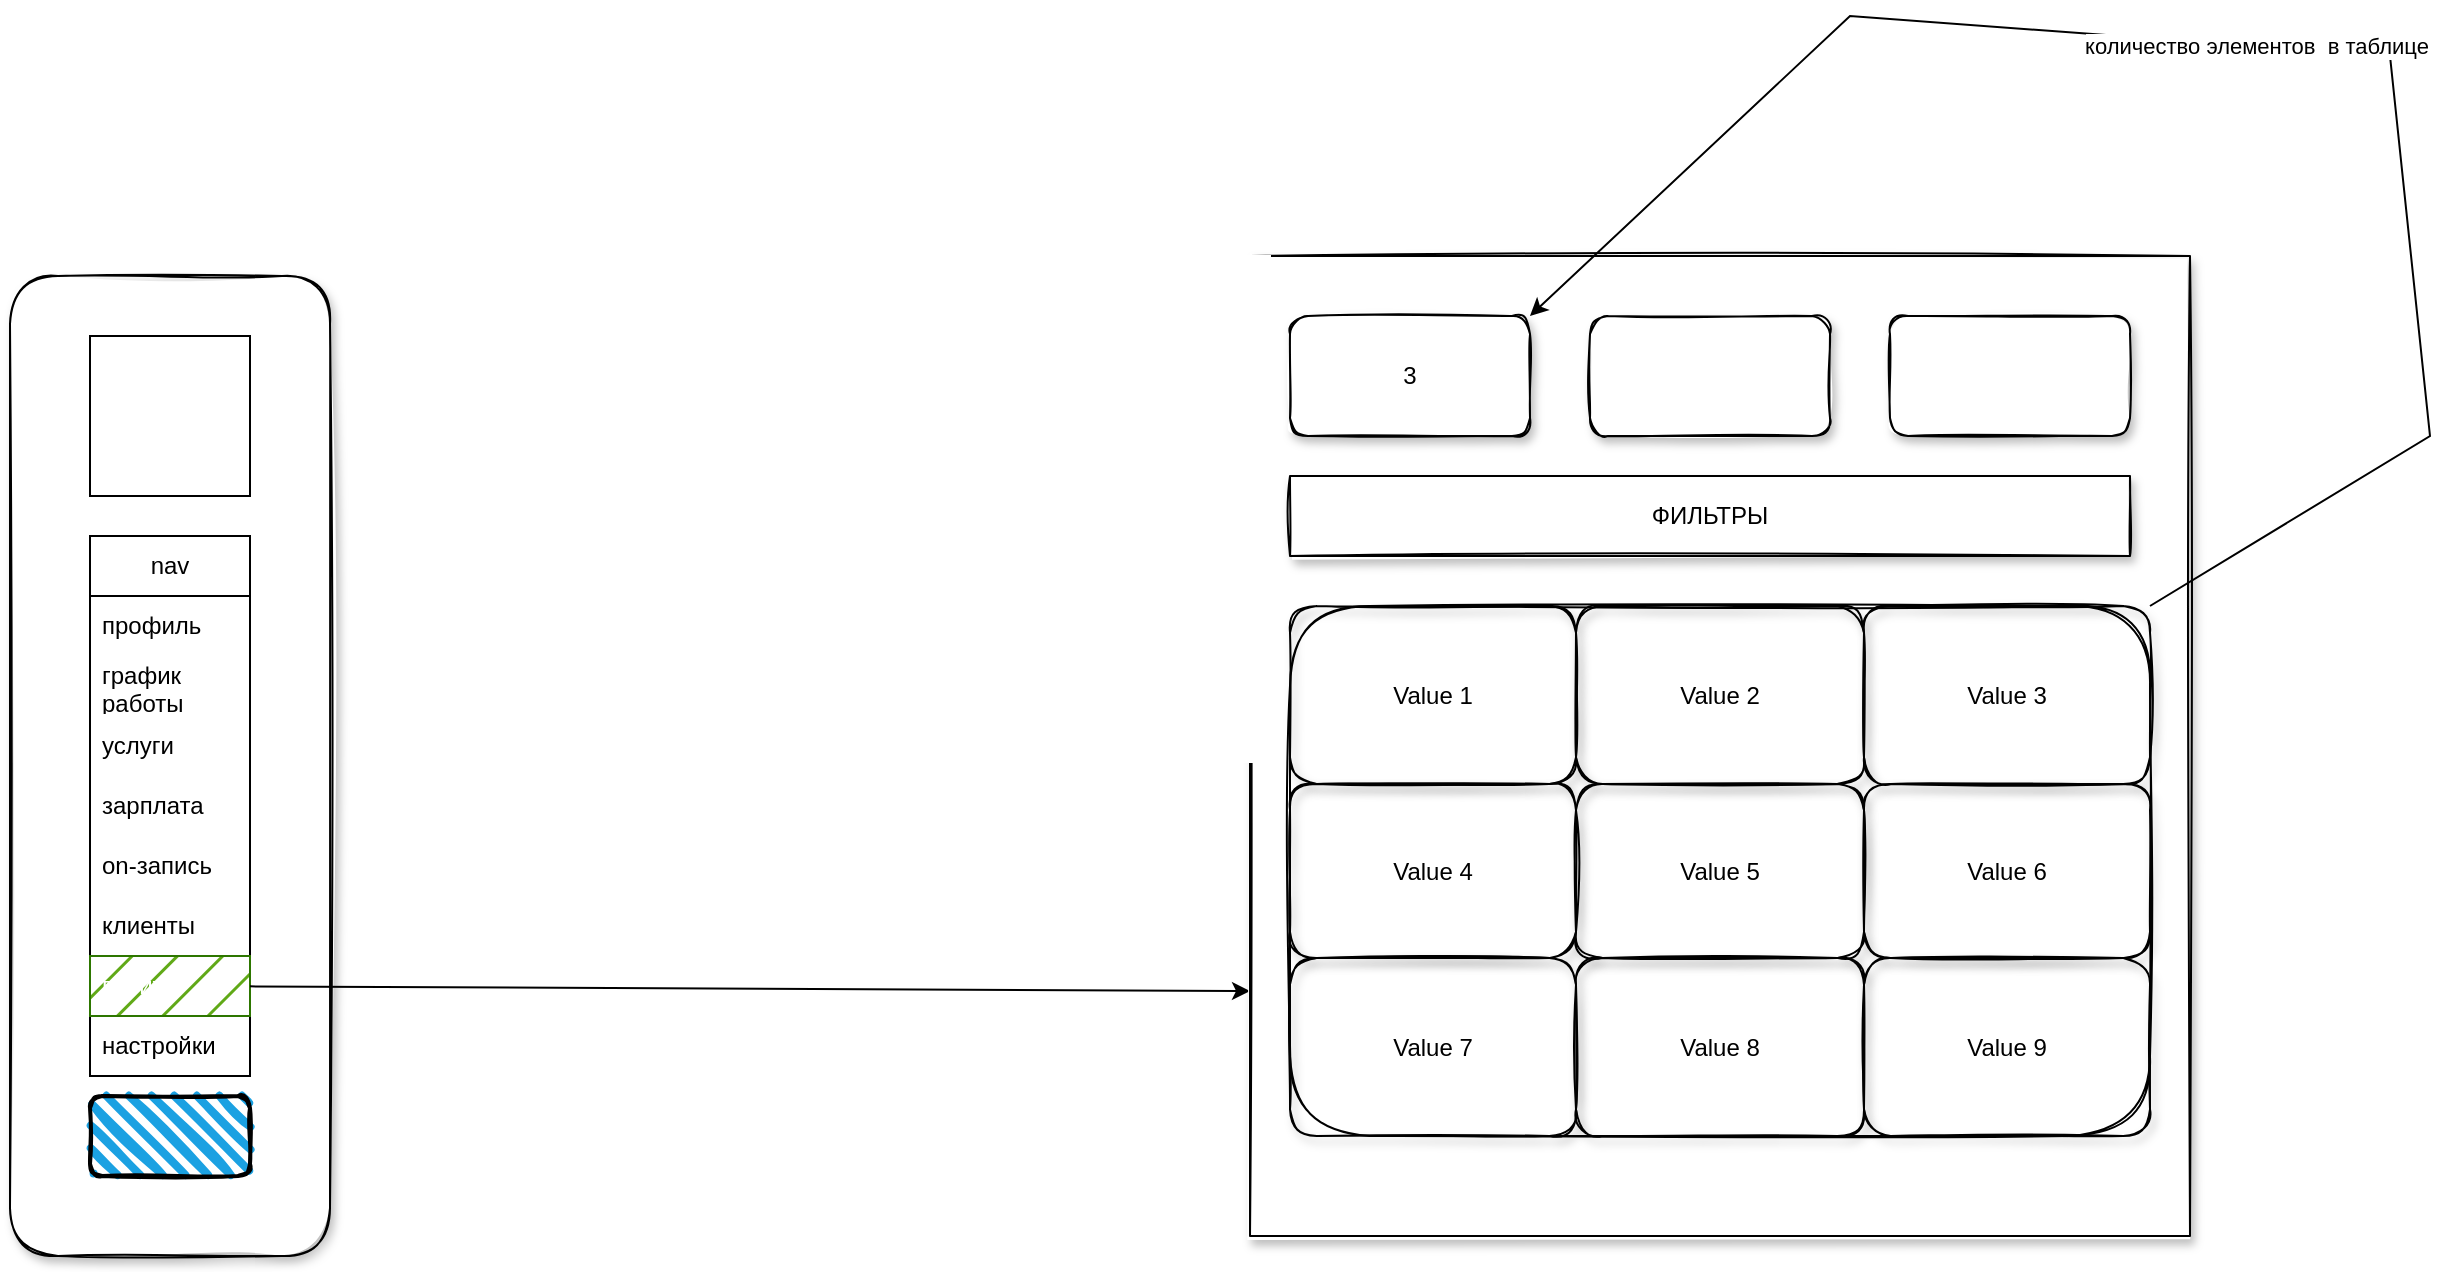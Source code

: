 <mxfile version="20.6.0" type="github">
  <diagram id="Y-mtkWwKNh4w1mjbg1Gi" name="Страница 1">
    <mxGraphModel dx="1880" dy="653" grid="1" gridSize="10" guides="1" tooltips="1" connect="1" arrows="1" fold="1" page="1" pageScale="1" pageWidth="827" pageHeight="1169" math="0" shadow="0">
      <root>
        <mxCell id="0" />
        <mxCell id="1" parent="0" />
        <mxCell id="3NvF7muYeerl8GFlrplS-16" value="" style="rounded=1;whiteSpace=wrap;html=1;fillStyle=auto;glass=0;shadow=1;sketch=1;" vertex="1" parent="1">
          <mxGeometry x="-240" y="360" width="160" height="490" as="geometry" />
        </mxCell>
        <mxCell id="3NvF7muYeerl8GFlrplS-3" value="" style="whiteSpace=wrap;html=1;aspect=fixed;fillStyle=hatch;" vertex="1" parent="1">
          <mxGeometry x="-200" y="390" width="80" height="80" as="geometry" />
        </mxCell>
        <mxCell id="3NvF7muYeerl8GFlrplS-4" value="nav" style="swimlane;fontStyle=0;childLayout=stackLayout;horizontal=1;startSize=30;horizontalStack=0;resizeParent=1;resizeParentMax=0;resizeLast=0;collapsible=1;marginBottom=0;whiteSpace=wrap;html=1;fillStyle=hatch;" vertex="1" parent="1">
          <mxGeometry x="-200" y="490" width="80" height="270" as="geometry" />
        </mxCell>
        <mxCell id="3NvF7muYeerl8GFlrplS-5" value="профиль&lt;br&gt;" style="text;strokeColor=none;fillColor=none;align=left;verticalAlign=middle;spacingLeft=4;spacingRight=4;overflow=hidden;points=[[0,0.5],[1,0.5]];portConstraint=eastwest;rotatable=0;whiteSpace=wrap;html=1;fillStyle=hatch;" vertex="1" parent="3NvF7muYeerl8GFlrplS-4">
          <mxGeometry y="30" width="80" height="30" as="geometry" />
        </mxCell>
        <mxCell id="3NvF7muYeerl8GFlrplS-6" value="график работы" style="text;strokeColor=none;fillColor=none;align=left;verticalAlign=middle;spacingLeft=4;spacingRight=4;overflow=hidden;points=[[0,0.5],[1,0.5]];portConstraint=eastwest;rotatable=0;whiteSpace=wrap;html=1;fillStyle=hatch;" vertex="1" parent="3NvF7muYeerl8GFlrplS-4">
          <mxGeometry y="60" width="80" height="30" as="geometry" />
        </mxCell>
        <mxCell id="3NvF7muYeerl8GFlrplS-8" value="услуги" style="text;strokeColor=none;fillColor=none;align=left;verticalAlign=middle;spacingLeft=4;spacingRight=4;overflow=hidden;points=[[0,0.5],[1,0.5]];portConstraint=eastwest;rotatable=0;whiteSpace=wrap;html=1;fillStyle=hatch;" vertex="1" parent="3NvF7muYeerl8GFlrplS-4">
          <mxGeometry y="90" width="80" height="30" as="geometry" />
        </mxCell>
        <mxCell id="3NvF7muYeerl8GFlrplS-7" value="зарплата" style="text;strokeColor=none;fillColor=none;align=left;verticalAlign=middle;spacingLeft=4;spacingRight=4;overflow=hidden;points=[[0,0.5],[1,0.5]];portConstraint=eastwest;rotatable=0;whiteSpace=wrap;html=1;fillStyle=hatch;" vertex="1" parent="3NvF7muYeerl8GFlrplS-4">
          <mxGeometry y="120" width="80" height="30" as="geometry" />
        </mxCell>
        <mxCell id="3NvF7muYeerl8GFlrplS-9" value="on-запись" style="text;strokeColor=none;fillColor=none;align=left;verticalAlign=middle;spacingLeft=4;spacingRight=4;overflow=hidden;points=[[0,0.5],[1,0.5]];portConstraint=eastwest;rotatable=0;whiteSpace=wrap;html=1;fillStyle=hatch;" vertex="1" parent="3NvF7muYeerl8GFlrplS-4">
          <mxGeometry y="150" width="80" height="30" as="geometry" />
        </mxCell>
        <mxCell id="3NvF7muYeerl8GFlrplS-10" value="клиенты&amp;nbsp;" style="text;strokeColor=none;fillColor=none;align=left;verticalAlign=middle;spacingLeft=4;spacingRight=4;overflow=hidden;points=[[0,0.5],[1,0.5]];portConstraint=eastwest;rotatable=0;whiteSpace=wrap;html=1;fillStyle=hatch;" vertex="1" parent="3NvF7muYeerl8GFlrplS-4">
          <mxGeometry y="180" width="80" height="30" as="geometry" />
        </mxCell>
        <mxCell id="3NvF7muYeerl8GFlrplS-11" value="визиты" style="text;strokeColor=#2D7600;fillColor=#60a917;align=left;verticalAlign=middle;spacingLeft=4;spacingRight=4;overflow=hidden;points=[[0,0.5],[1,0.5]];portConstraint=eastwest;rotatable=0;whiteSpace=wrap;html=1;fillStyle=hatch;fontColor=#ffffff;" vertex="1" parent="3NvF7muYeerl8GFlrplS-4">
          <mxGeometry y="210" width="80" height="30" as="geometry" />
        </mxCell>
        <mxCell id="3NvF7muYeerl8GFlrplS-12" value="настройки" style="text;strokeColor=none;fillColor=none;align=left;verticalAlign=middle;spacingLeft=4;spacingRight=4;overflow=hidden;points=[[0,0.5],[1,0.5]];portConstraint=eastwest;rotatable=0;whiteSpace=wrap;html=1;fillStyle=hatch;" vertex="1" parent="3NvF7muYeerl8GFlrplS-4">
          <mxGeometry y="240" width="80" height="30" as="geometry" />
        </mxCell>
        <mxCell id="3NvF7muYeerl8GFlrplS-14" value="" style="rounded=1;whiteSpace=wrap;html=1;strokeWidth=2;fillWeight=4;hachureGap=8;hachureAngle=45;fillColor=#1ba1e2;sketch=1;fillStyle=hatch;" vertex="1" parent="1">
          <mxGeometry x="-200" y="770" width="80" height="40" as="geometry" />
        </mxCell>
        <mxCell id="3NvF7muYeerl8GFlrplS-18" value="" style="endArrow=classic;html=1;rounded=0;entryX=0;entryY=0.75;entryDx=0;entryDy=0;" edge="1" parent="1" source="3NvF7muYeerl8GFlrplS-11" target="3NvF7muYeerl8GFlrplS-21">
          <mxGeometry width="50" height="50" relative="1" as="geometry">
            <mxPoint x="540" y="630" as="sourcePoint" />
            <mxPoint x="590" y="580" as="targetPoint" />
          </mxGeometry>
        </mxCell>
        <mxCell id="3NvF7muYeerl8GFlrplS-21" value="" style="rounded=0;whiteSpace=wrap;html=1;shadow=1;glass=0;sketch=1;fillStyle=auto;fillColor=default;" vertex="1" parent="1">
          <mxGeometry x="380" y="350" width="470" height="490" as="geometry" />
        </mxCell>
        <mxCell id="3NvF7muYeerl8GFlrplS-22" value="3" style="rounded=1;whiteSpace=wrap;html=1;shadow=1;glass=0;sketch=1;fillStyle=auto;fillColor=default;" vertex="1" parent="1">
          <mxGeometry x="400" y="380" width="120" height="60" as="geometry" />
        </mxCell>
        <mxCell id="3NvF7muYeerl8GFlrplS-23" value="" style="rounded=1;whiteSpace=wrap;html=1;shadow=1;glass=0;sketch=1;fillStyle=auto;fillColor=default;" vertex="1" parent="1">
          <mxGeometry x="550" y="380" width="120" height="60" as="geometry" />
        </mxCell>
        <mxCell id="3NvF7muYeerl8GFlrplS-24" value="" style="rounded=1;whiteSpace=wrap;html=1;shadow=1;glass=0;sketch=1;fillStyle=auto;fillColor=default;" vertex="1" parent="1">
          <mxGeometry x="700" y="380" width="120" height="60" as="geometry" />
        </mxCell>
        <mxCell id="3NvF7muYeerl8GFlrplS-25" value="ФИЛЬТРЫ" style="rounded=0;whiteSpace=wrap;html=1;shadow=1;glass=0;sketch=1;fillStyle=auto;fillColor=default;" vertex="1" parent="1">
          <mxGeometry x="400" y="460" width="420" height="40" as="geometry" />
        </mxCell>
        <mxCell id="3NvF7muYeerl8GFlrplS-55" value="" style="endArrow=classic;html=1;rounded=0;entryX=1;entryY=0;entryDx=0;entryDy=0;exitX=1;exitY=0;exitDx=0;exitDy=0;" edge="1" parent="1" source="3NvF7muYeerl8GFlrplS-65" target="3NvF7muYeerl8GFlrplS-22">
          <mxGeometry relative="1" as="geometry">
            <mxPoint x="830" y="527" as="sourcePoint" />
            <mxPoint x="950" y="390" as="targetPoint" />
            <Array as="points">
              <mxPoint x="970" y="440" />
              <mxPoint x="950" y="250" />
              <mxPoint x="680" y="230" />
            </Array>
          </mxGeometry>
        </mxCell>
        <mxCell id="3NvF7muYeerl8GFlrplS-56" value="количество элементов&amp;nbsp; в таблице" style="edgeLabel;resizable=0;html=1;align=center;verticalAlign=middle;rounded=1;shadow=1;glass=0;sketch=1;fillStyle=auto;fillColor=default;" connectable="0" vertex="1" parent="3NvF7muYeerl8GFlrplS-55">
          <mxGeometry relative="1" as="geometry" />
        </mxCell>
        <mxCell id="3NvF7muYeerl8GFlrplS-64" value="" style="childLayout=tableLayout;recursiveResize=0;shadow=0;fillColor=none;rounded=1;glass=0;sketch=1;fillStyle=auto;" vertex="1" parent="1">
          <mxGeometry x="400" y="525" width="430" height="265" as="geometry" />
        </mxCell>
        <mxCell id="3NvF7muYeerl8GFlrplS-65" value="" style="shape=tableRow;horizontal=0;startSize=0;swimlaneHead=0;swimlaneBody=0;top=0;left=0;bottom=0;right=0;dropTarget=0;collapsible=0;recursiveResize=0;expand=0;fontStyle=0;fillColor=none;strokeColor=inherit;rounded=1;shadow=1;glass=0;sketch=1;fillStyle=auto;" vertex="1" parent="3NvF7muYeerl8GFlrplS-64">
          <mxGeometry width="430" height="89" as="geometry" />
        </mxCell>
        <mxCell id="3NvF7muYeerl8GFlrplS-66" value="Value 1" style="connectable=0;recursiveResize=0;strokeColor=inherit;fillColor=none;align=center;whiteSpace=wrap;html=1;rounded=1;shadow=1;glass=0;sketch=1;fillStyle=auto;" vertex="1" parent="3NvF7muYeerl8GFlrplS-65">
          <mxGeometry width="143" height="89" as="geometry">
            <mxRectangle width="143" height="89" as="alternateBounds" />
          </mxGeometry>
        </mxCell>
        <mxCell id="3NvF7muYeerl8GFlrplS-67" value="Value 2" style="connectable=0;recursiveResize=0;strokeColor=inherit;fillColor=none;align=center;whiteSpace=wrap;html=1;rounded=1;shadow=1;glass=0;sketch=1;fillStyle=auto;" vertex="1" parent="3NvF7muYeerl8GFlrplS-65">
          <mxGeometry x="143" width="144" height="89" as="geometry">
            <mxRectangle width="144" height="89" as="alternateBounds" />
          </mxGeometry>
        </mxCell>
        <mxCell id="3NvF7muYeerl8GFlrplS-68" value="Value 3" style="connectable=0;recursiveResize=0;strokeColor=inherit;fillColor=none;align=center;whiteSpace=wrap;html=1;rounded=1;shadow=1;glass=0;sketch=1;fillStyle=auto;" vertex="1" parent="3NvF7muYeerl8GFlrplS-65">
          <mxGeometry x="287" width="143" height="89" as="geometry">
            <mxRectangle width="143" height="89" as="alternateBounds" />
          </mxGeometry>
        </mxCell>
        <mxCell id="3NvF7muYeerl8GFlrplS-69" style="shape=tableRow;horizontal=0;startSize=0;swimlaneHead=0;swimlaneBody=0;top=0;left=0;bottom=0;right=0;dropTarget=0;collapsible=0;recursiveResize=0;expand=0;fontStyle=0;fillColor=none;strokeColor=inherit;rounded=1;shadow=1;glass=0;sketch=1;fillStyle=auto;" vertex="1" parent="3NvF7muYeerl8GFlrplS-64">
          <mxGeometry y="89" width="430" height="87" as="geometry" />
        </mxCell>
        <mxCell id="3NvF7muYeerl8GFlrplS-70" value="Value 4" style="connectable=0;recursiveResize=0;strokeColor=inherit;fillColor=none;align=center;whiteSpace=wrap;html=1;rounded=1;shadow=1;glass=0;sketch=1;fillStyle=auto;" vertex="1" parent="3NvF7muYeerl8GFlrplS-69">
          <mxGeometry width="143" height="87" as="geometry">
            <mxRectangle width="143" height="87" as="alternateBounds" />
          </mxGeometry>
        </mxCell>
        <mxCell id="3NvF7muYeerl8GFlrplS-71" value="Value 5" style="connectable=0;recursiveResize=0;strokeColor=inherit;fillColor=none;align=center;whiteSpace=wrap;html=1;rounded=1;shadow=1;glass=0;sketch=1;fillStyle=auto;" vertex="1" parent="3NvF7muYeerl8GFlrplS-69">
          <mxGeometry x="143" width="144" height="87" as="geometry">
            <mxRectangle width="144" height="87" as="alternateBounds" />
          </mxGeometry>
        </mxCell>
        <mxCell id="3NvF7muYeerl8GFlrplS-72" value="Value 6" style="connectable=0;recursiveResize=0;strokeColor=inherit;fillColor=none;align=center;whiteSpace=wrap;html=1;rounded=1;shadow=1;glass=0;sketch=1;fillStyle=auto;" vertex="1" parent="3NvF7muYeerl8GFlrplS-69">
          <mxGeometry x="287" width="143" height="87" as="geometry">
            <mxRectangle width="143" height="87" as="alternateBounds" />
          </mxGeometry>
        </mxCell>
        <mxCell id="3NvF7muYeerl8GFlrplS-73" style="shape=tableRow;horizontal=0;startSize=0;swimlaneHead=0;swimlaneBody=0;top=0;left=0;bottom=0;right=0;dropTarget=0;collapsible=0;recursiveResize=0;expand=0;fontStyle=0;fillColor=none;strokeColor=inherit;rounded=1;shadow=1;glass=0;sketch=1;fillStyle=auto;" vertex="1" parent="3NvF7muYeerl8GFlrplS-64">
          <mxGeometry y="176" width="430" height="89" as="geometry" />
        </mxCell>
        <mxCell id="3NvF7muYeerl8GFlrplS-74" value="Value 7" style="connectable=0;recursiveResize=0;strokeColor=inherit;fillColor=none;align=center;whiteSpace=wrap;html=1;rounded=1;shadow=1;glass=0;sketch=1;fillStyle=auto;" vertex="1" parent="3NvF7muYeerl8GFlrplS-73">
          <mxGeometry width="143" height="89" as="geometry">
            <mxRectangle width="143" height="89" as="alternateBounds" />
          </mxGeometry>
        </mxCell>
        <mxCell id="3NvF7muYeerl8GFlrplS-75" value="Value 8" style="connectable=0;recursiveResize=0;strokeColor=inherit;fillColor=none;align=center;whiteSpace=wrap;html=1;rounded=1;shadow=1;glass=0;sketch=1;fillStyle=auto;" vertex="1" parent="3NvF7muYeerl8GFlrplS-73">
          <mxGeometry x="143" width="144" height="89" as="geometry">
            <mxRectangle width="144" height="89" as="alternateBounds" />
          </mxGeometry>
        </mxCell>
        <mxCell id="3NvF7muYeerl8GFlrplS-76" value="Value 9" style="connectable=0;recursiveResize=0;strokeColor=inherit;fillColor=none;align=center;whiteSpace=wrap;html=1;rounded=1;shadow=1;glass=0;sketch=1;fillStyle=auto;" vertex="1" parent="3NvF7muYeerl8GFlrplS-73">
          <mxGeometry x="287" width="143" height="89" as="geometry">
            <mxRectangle width="143" height="89" as="alternateBounds" />
          </mxGeometry>
        </mxCell>
      </root>
    </mxGraphModel>
  </diagram>
</mxfile>

